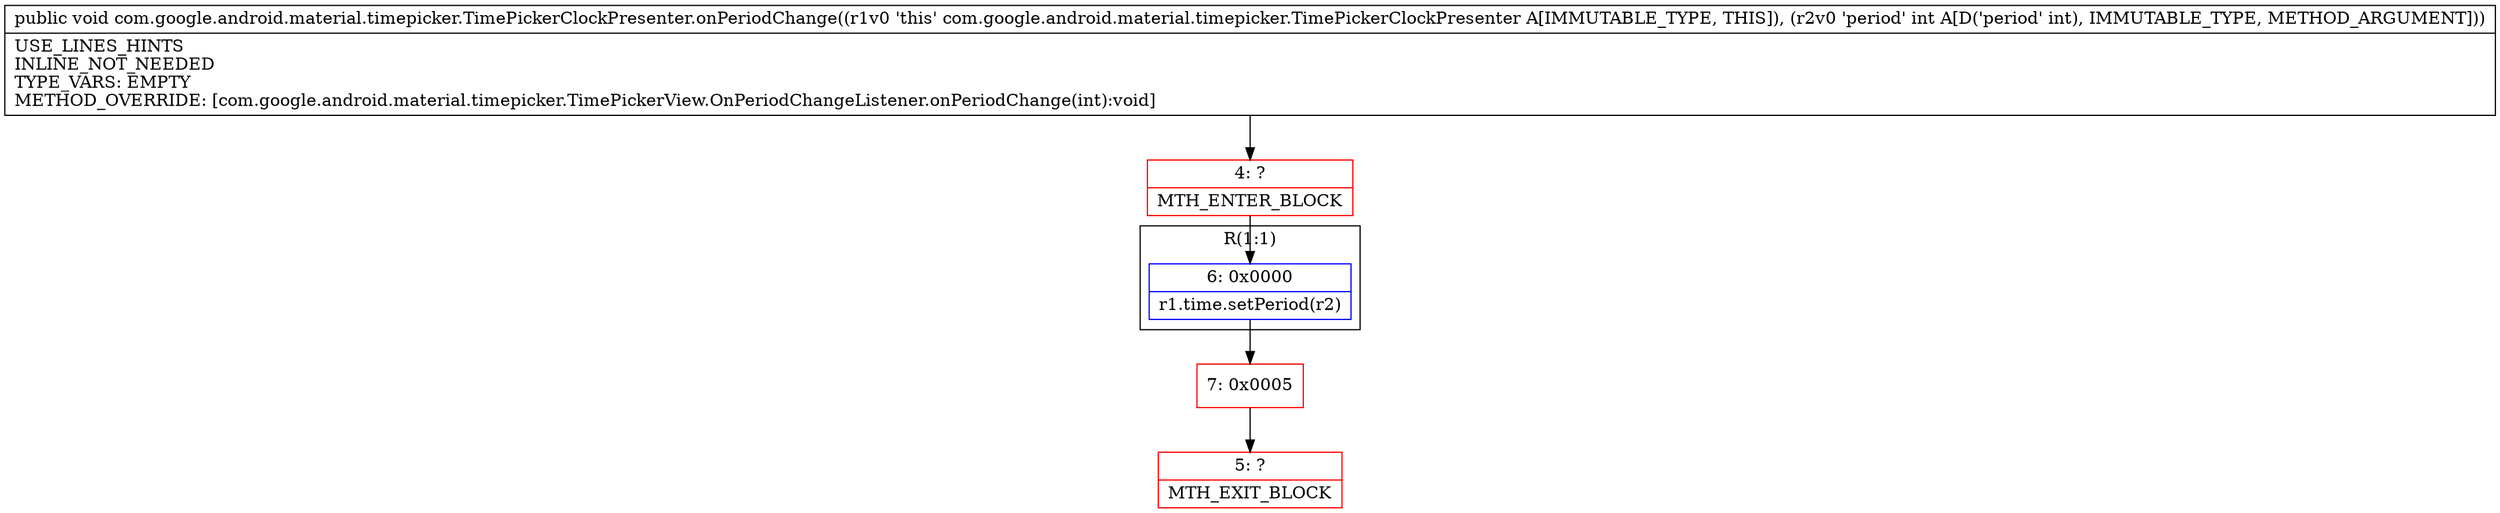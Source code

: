 digraph "CFG forcom.google.android.material.timepicker.TimePickerClockPresenter.onPeriodChange(I)V" {
subgraph cluster_Region_219435273 {
label = "R(1:1)";
node [shape=record,color=blue];
Node_6 [shape=record,label="{6\:\ 0x0000|r1.time.setPeriod(r2)\l}"];
}
Node_4 [shape=record,color=red,label="{4\:\ ?|MTH_ENTER_BLOCK\l}"];
Node_7 [shape=record,color=red,label="{7\:\ 0x0005}"];
Node_5 [shape=record,color=red,label="{5\:\ ?|MTH_EXIT_BLOCK\l}"];
MethodNode[shape=record,label="{public void com.google.android.material.timepicker.TimePickerClockPresenter.onPeriodChange((r1v0 'this' com.google.android.material.timepicker.TimePickerClockPresenter A[IMMUTABLE_TYPE, THIS]), (r2v0 'period' int A[D('period' int), IMMUTABLE_TYPE, METHOD_ARGUMENT]))  | USE_LINES_HINTS\lINLINE_NOT_NEEDED\lTYPE_VARS: EMPTY\lMETHOD_OVERRIDE: [com.google.android.material.timepicker.TimePickerView.OnPeriodChangeListener.onPeriodChange(int):void]\l}"];
MethodNode -> Node_4;Node_6 -> Node_7;
Node_4 -> Node_6;
Node_7 -> Node_5;
}

